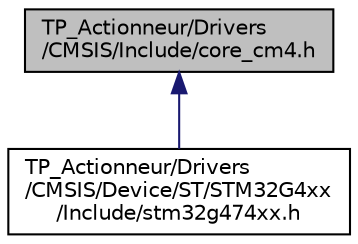digraph "TP_Actionneur/Drivers/CMSIS/Include/core_cm4.h"
{
 // LATEX_PDF_SIZE
  edge [fontname="Helvetica",fontsize="10",labelfontname="Helvetica",labelfontsize="10"];
  node [fontname="Helvetica",fontsize="10",shape=record];
  Node1 [label="TP_Actionneur/Drivers\l/CMSIS/Include/core_cm4.h",height=0.2,width=0.4,color="black", fillcolor="grey75", style="filled", fontcolor="black",tooltip="CMSIS Cortex-M4 Core Peripheral Access Layer Header File."];
  Node1 -> Node2 [dir="back",color="midnightblue",fontsize="10",style="solid"];
  Node2 [label="TP_Actionneur/Drivers\l/CMSIS/Device/ST/STM32G4xx\l/Include/stm32g474xx.h",height=0.2,width=0.4,color="black", fillcolor="white", style="filled",URL="$stm32g474xx_8h.html",tooltip="CMSIS STM32G474xx Device Peripheral Access Layer Header File."];
}
